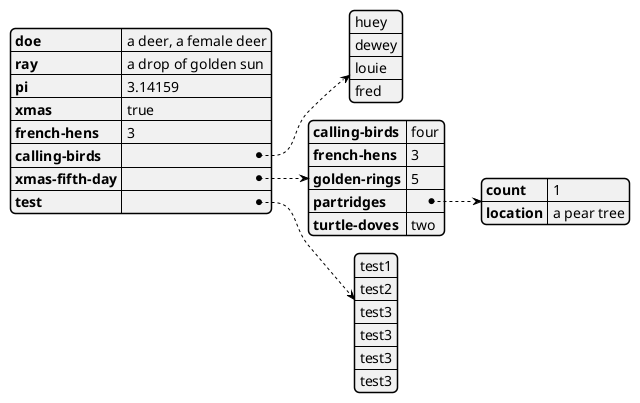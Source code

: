 @startyaml
doe: "a deer, a female deer"
ray: "a drop of golden sun"
pi: 3.14159
xmas: true
french-hens: 3
calling-birds: 
	- huey
	- dewey
	- louie
	- fred
xmas-fifth-day: 
	calling-birds: four
	french-hens: 3
	golden-rings: 5
	partridges: 
		count: 1
		location: "a pear tree"
	turtle-doves: two
test:
    - test1
    - test2
    - test3
    - test3
    - test3
    - test3
@endyaml